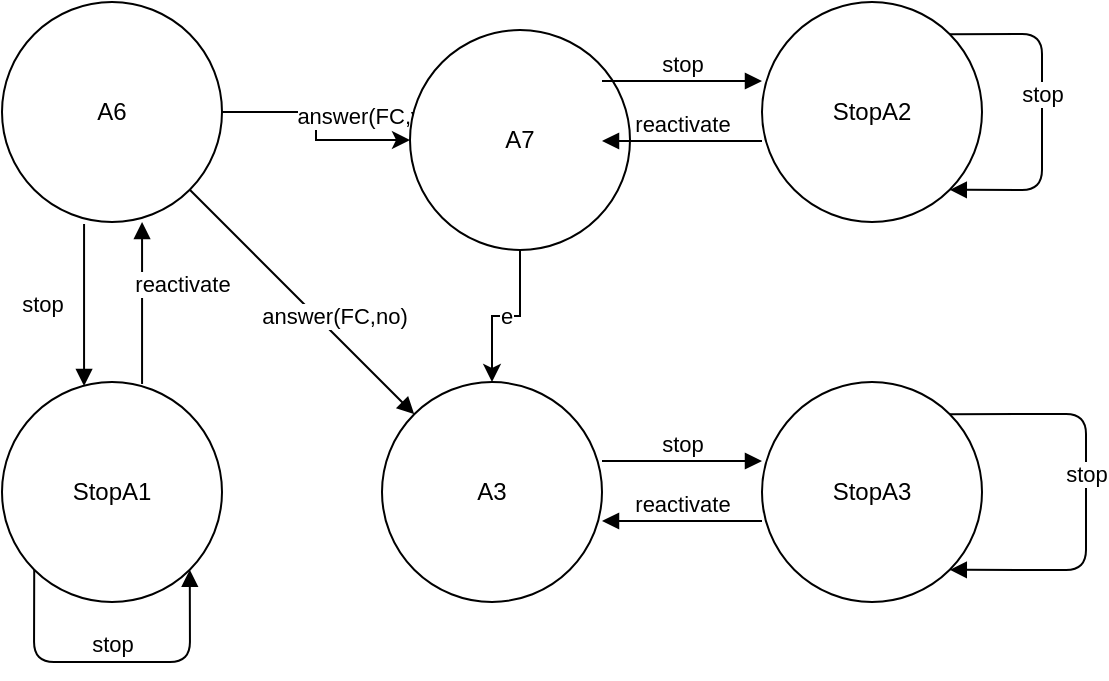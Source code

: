 <mxfile version="11.3.0" type="device" pages="1"><diagram id="tXCXM6_rmDUQ-w6vW5A9" name="Page-1"><mxGraphModel dx="854" dy="504" grid="1" gridSize="10" guides="1" tooltips="1" connect="1" arrows="1" fold="1" page="1" pageScale="1" pageWidth="827" pageHeight="1169" math="0" shadow="0"><root><mxCell id="0"/><mxCell id="1" parent="0"/><mxCell id="aqgl5f1wndVUbtNuCgQp-18" value="answer(FC,yes)" style="edgeStyle=orthogonalEdgeStyle;rounded=0;orthogonalLoop=1;jettySize=auto;html=1;" edge="1" parent="1" source="aqgl5f1wndVUbtNuCgQp-19" target="aqgl5f1wndVUbtNuCgQp-21"><mxGeometry x="-0.1" y="29" relative="1" as="geometry"><mxPoint as="offset"/></mxGeometry></mxCell><mxCell id="aqgl5f1wndVUbtNuCgQp-19" value="A6" style="ellipse;whiteSpace=wrap;html=1;" vertex="1" parent="1"><mxGeometry x="50" y="90" width="110" height="110" as="geometry"/></mxCell><mxCell id="aqgl5f1wndVUbtNuCgQp-20" value="e" style="edgeStyle=orthogonalEdgeStyle;rounded=0;orthogonalLoop=1;jettySize=auto;html=1;" edge="1" parent="1" source="aqgl5f1wndVUbtNuCgQp-21" target="aqgl5f1wndVUbtNuCgQp-22"><mxGeometry relative="1" as="geometry"/></mxCell><mxCell id="aqgl5f1wndVUbtNuCgQp-21" value="A7" style="ellipse;whiteSpace=wrap;html=1;" vertex="1" parent="1"><mxGeometry x="254" y="104" width="110" height="110" as="geometry"/></mxCell><mxCell id="aqgl5f1wndVUbtNuCgQp-22" value="A3" style="ellipse;whiteSpace=wrap;html=1;" vertex="1" parent="1"><mxGeometry x="240" y="280" width="110" height="110" as="geometry"/></mxCell><mxCell id="aqgl5f1wndVUbtNuCgQp-23" value="StopA3" style="ellipse;whiteSpace=wrap;html=1;" vertex="1" parent="1"><mxGeometry x="430" y="280" width="110" height="110" as="geometry"/></mxCell><mxCell id="aqgl5f1wndVUbtNuCgQp-24" value="StopA2" style="ellipse;whiteSpace=wrap;html=1;" vertex="1" parent="1"><mxGeometry x="430" y="90" width="110" height="110" as="geometry"/></mxCell><mxCell id="aqgl5f1wndVUbtNuCgQp-25" value="StopA1" style="ellipse;whiteSpace=wrap;html=1;" vertex="1" parent="1"><mxGeometry x="50" y="280" width="110" height="110" as="geometry"/></mxCell><mxCell id="aqgl5f1wndVUbtNuCgQp-26" value="stop" style="html=1;verticalAlign=bottom;endArrow=block;" edge="1" parent="1"><mxGeometry width="80" relative="1" as="geometry"><mxPoint x="350" y="129.5" as="sourcePoint"/><mxPoint x="430" y="129.5" as="targetPoint"/></mxGeometry></mxCell><mxCell id="aqgl5f1wndVUbtNuCgQp-27" value="reactivate" style="html=1;verticalAlign=bottom;endArrow=none;startArrow=block;startFill=1;endFill=0;" edge="1" parent="1"><mxGeometry width="80" relative="1" as="geometry"><mxPoint x="350" y="159.5" as="sourcePoint"/><mxPoint x="430" y="159.5" as="targetPoint"/></mxGeometry></mxCell><mxCell id="aqgl5f1wndVUbtNuCgQp-28" value="stop" style="html=1;verticalAlign=bottom;endArrow=block;" edge="1" parent="1"><mxGeometry width="80" relative="1" as="geometry"><mxPoint x="350" y="319.5" as="sourcePoint"/><mxPoint x="430" y="319.5" as="targetPoint"/></mxGeometry></mxCell><mxCell id="aqgl5f1wndVUbtNuCgQp-29" value="reactivate" style="html=1;verticalAlign=bottom;endArrow=none;startArrow=block;startFill=1;endFill=0;" edge="1" parent="1"><mxGeometry width="80" relative="1" as="geometry"><mxPoint x="350" y="349.5" as="sourcePoint"/><mxPoint x="430" y="349.5" as="targetPoint"/></mxGeometry></mxCell><mxCell id="aqgl5f1wndVUbtNuCgQp-30" value="stop" style="html=1;verticalAlign=bottom;endArrow=block;exitX=0.373;exitY=1.009;exitDx=0;exitDy=0;exitPerimeter=0;entryX=0.373;entryY=0.018;entryDx=0;entryDy=0;entryPerimeter=0;" edge="1" parent="1" source="aqgl5f1wndVUbtNuCgQp-19" target="aqgl5f1wndVUbtNuCgQp-25"><mxGeometry x="0.21" y="-21" width="80" relative="1" as="geometry"><mxPoint x="90" y="260" as="sourcePoint"/><mxPoint x="170" y="260" as="targetPoint"/><mxPoint as="offset"/></mxGeometry></mxCell><mxCell id="aqgl5f1wndVUbtNuCgQp-31" value="reactivate" style="html=1;verticalAlign=bottom;endArrow=none;exitX=0.373;exitY=1.009;exitDx=0;exitDy=0;exitPerimeter=0;entryX=0.373;entryY=0.018;entryDx=0;entryDy=0;entryPerimeter=0;startArrow=block;startFill=1;endFill=0;" edge="1" parent="1"><mxGeometry x="-0.012" y="20" width="80" relative="1" as="geometry"><mxPoint x="120.03" y="199.99" as="sourcePoint"/><mxPoint x="120.03" y="280.98" as="targetPoint"/><mxPoint as="offset"/></mxGeometry></mxCell><mxCell id="aqgl5f1wndVUbtNuCgQp-32" value="stop" style="html=1;verticalAlign=bottom;endArrow=block;exitX=0;exitY=1;exitDx=0;exitDy=0;entryX=1;entryY=1;entryDx=0;entryDy=0;" edge="1" parent="1" source="aqgl5f1wndVUbtNuCgQp-25" target="aqgl5f1wndVUbtNuCgQp-25"><mxGeometry width="80" relative="1" as="geometry"><mxPoint x="100" y="430" as="sourcePoint"/><mxPoint x="180" y="430" as="targetPoint"/><Array as="points"><mxPoint x="66" y="420"/><mxPoint x="144" y="420"/></Array></mxGeometry></mxCell><mxCell id="aqgl5f1wndVUbtNuCgQp-33" value="stop" style="html=1;verticalAlign=bottom;endArrow=block;exitX=1;exitY=0;exitDx=0;exitDy=0;entryX=1;entryY=1;entryDx=0;entryDy=0;" edge="1" parent="1" source="aqgl5f1wndVUbtNuCgQp-24" target="aqgl5f1wndVUbtNuCgQp-24"><mxGeometry width="80" relative="1" as="geometry"><mxPoint x="580" y="120" as="sourcePoint"/><mxPoint x="660" y="120" as="targetPoint"/><Array as="points"><mxPoint x="570" y="106"/><mxPoint x="570" y="184"/></Array><mxPoint as="offset"/></mxGeometry></mxCell><mxCell id="aqgl5f1wndVUbtNuCgQp-34" value="stop" style="html=1;verticalAlign=bottom;endArrow=block;exitX=1;exitY=0;exitDx=0;exitDy=0;entryX=1;entryY=1;entryDx=0;entryDy=0;" edge="1" parent="1" source="aqgl5f1wndVUbtNuCgQp-23" target="aqgl5f1wndVUbtNuCgQp-23"><mxGeometry width="80" relative="1" as="geometry"><mxPoint x="539.891" y="296.109" as="sourcePoint"/><mxPoint x="539.891" y="373.891" as="targetPoint"/><Array as="points"><mxPoint x="592" y="296"/><mxPoint x="592" y="374"/></Array><mxPoint as="offset"/></mxGeometry></mxCell><mxCell id="aqgl5f1wndVUbtNuCgQp-35" value="answer(FC,no)" style="html=1;verticalAlign=bottom;endArrow=block;exitX=1;exitY=1;exitDx=0;exitDy=0;" edge="1" parent="1" source="aqgl5f1wndVUbtNuCgQp-19" target="aqgl5f1wndVUbtNuCgQp-22"><mxGeometry x="0.285" width="80" relative="1" as="geometry"><mxPoint x="190" y="260" as="sourcePoint"/><mxPoint x="270" y="260" as="targetPoint"/><mxPoint as="offset"/></mxGeometry></mxCell></root></mxGraphModel></diagram></mxfile>